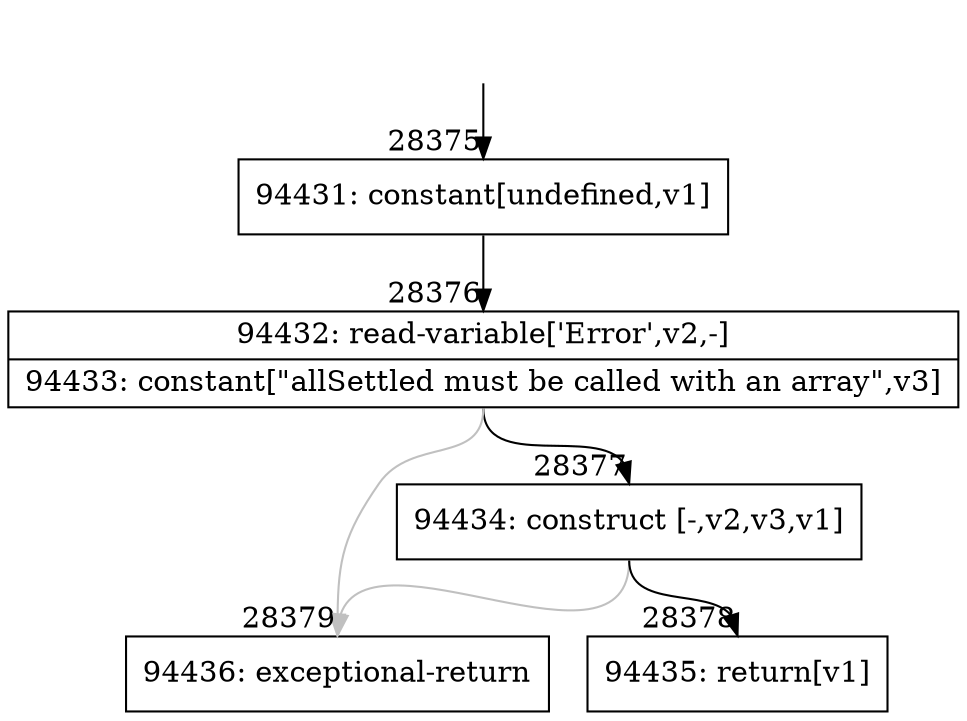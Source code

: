 digraph {
rankdir="TD"
BB_entry2487[shape=none,label=""];
BB_entry2487 -> BB28375 [tailport=s, headport=n, headlabel="    28375"]
BB28375 [shape=record label="{94431: constant[undefined,v1]}" ] 
BB28375 -> BB28376 [tailport=s, headport=n, headlabel="      28376"]
BB28376 [shape=record label="{94432: read-variable['Error',v2,-]|94433: constant[\"allSettled must be called with an array\",v3]}" ] 
BB28376 -> BB28377 [tailport=s, headport=n, headlabel="      28377"]
BB28376 -> BB28379 [tailport=s, headport=n, color=gray, headlabel="      28379"]
BB28377 [shape=record label="{94434: construct [-,v2,v3,v1]}" ] 
BB28377 -> BB28378 [tailport=s, headport=n, headlabel="      28378"]
BB28377 -> BB28379 [tailport=s, headport=n, color=gray]
BB28378 [shape=record label="{94435: return[v1]}" ] 
BB28379 [shape=record label="{94436: exceptional-return}" ] 
//#$~ 50627
}
